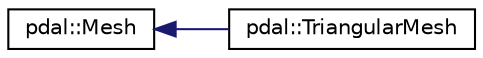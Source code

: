 digraph "Graphical Class Hierarchy"
{
  edge [fontname="Helvetica",fontsize="10",labelfontname="Helvetica",labelfontsize="10"];
  node [fontname="Helvetica",fontsize="10",shape=record];
  rankdir="LR";
  Node1 [label="pdal::Mesh",height=0.2,width=0.4,color="black", fillcolor="white", style="filled",URL="$classpdal_1_1Mesh.html"];
  Node1 -> Node2 [dir="back",color="midnightblue",fontsize="10",style="solid",fontname="Helvetica"];
  Node2 [label="pdal::TriangularMesh",height=0.2,width=0.4,color="black", fillcolor="white", style="filled",URL="$classpdal_1_1TriangularMesh.html"];
}

